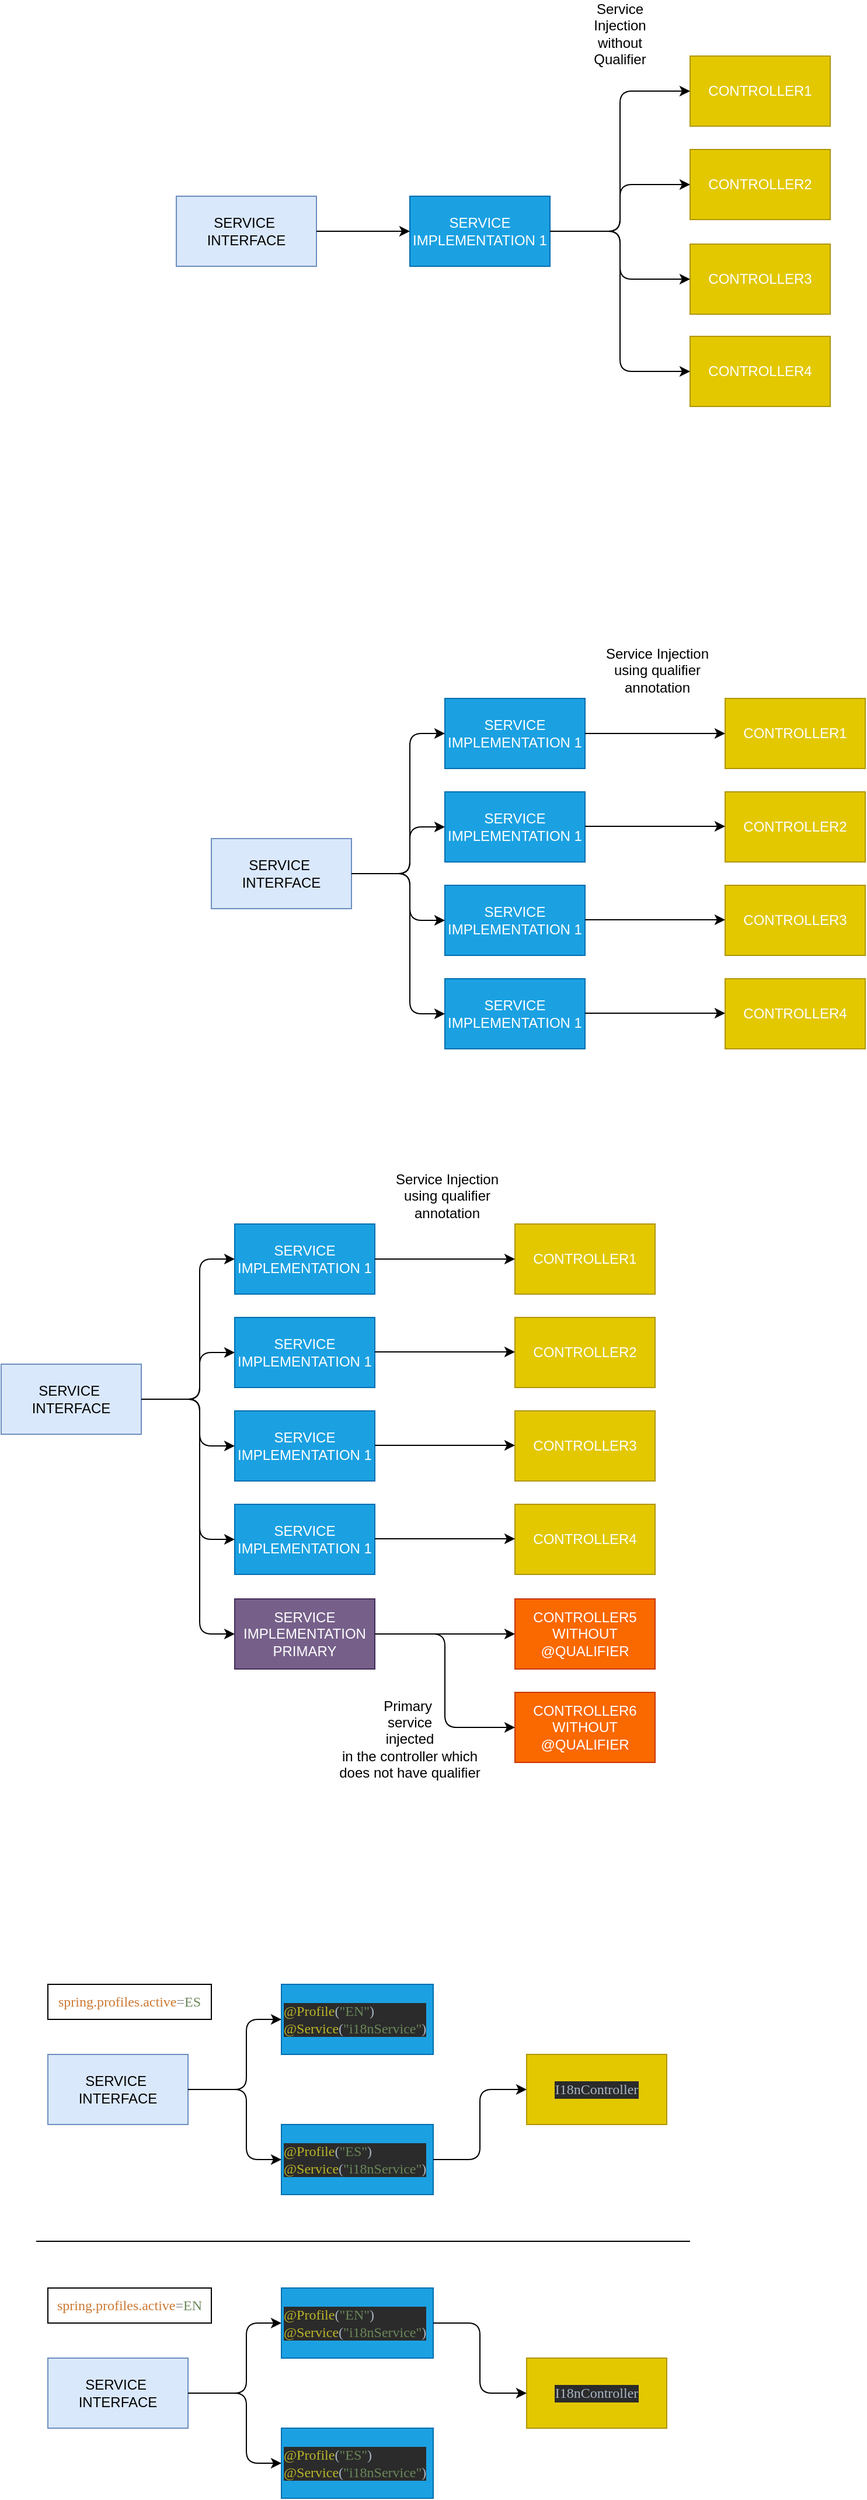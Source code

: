 <mxfile version="13.6.4" type="device"><diagram id="x1-xS2fN6bJ3fBWfXBaw" name="Page-1"><mxGraphModel dx="925" dy="502" grid="1" gridSize="10" guides="1" tooltips="1" connect="1" arrows="1" fold="1" page="1" pageScale="1" pageWidth="3300" pageHeight="4681" math="0" shadow="0"><root><mxCell id="0"/><mxCell id="1" parent="0"/><mxCell id="rMIEhUUxJc8bwgozo3PN-22" value="" style="group" vertex="1" connectable="0" parent="1"><mxGeometry x="390" y="670" width="560" height="349" as="geometry"/></mxCell><mxCell id="rMIEhUUxJc8bwgozo3PN-20" value="Service Injection using qualifier&lt;br&gt;annotation" style="text;html=1;strokeColor=none;fillColor=none;align=center;verticalAlign=middle;whiteSpace=wrap;rounded=0;" vertex="1" parent="rMIEhUUxJc8bwgozo3PN-22"><mxGeometry x="332" width="100" height="49" as="geometry"/></mxCell><mxCell id="rMIEhUUxJc8bwgozo3PN-21" value="" style="group" vertex="1" connectable="0" parent="rMIEhUUxJc8bwgozo3PN-22"><mxGeometry y="49" width="560" height="300" as="geometry"/></mxCell><mxCell id="rMIEhUUxJc8bwgozo3PN-1" value="SERVICE&amp;nbsp;&lt;br&gt;INTERFACE" style="rounded=0;whiteSpace=wrap;html=1;fillColor=#dae8fc;strokeColor=#6c8ebf;" vertex="1" parent="rMIEhUUxJc8bwgozo3PN-21"><mxGeometry y="120" width="120" height="60" as="geometry"/></mxCell><mxCell id="rMIEhUUxJc8bwgozo3PN-2" value="SERVICE&lt;br&gt;IMPLEMENTATION 1" style="rounded=0;whiteSpace=wrap;html=1;fillColor=#1ba1e2;strokeColor=#006EAF;fontColor=#ffffff;" vertex="1" parent="rMIEhUUxJc8bwgozo3PN-21"><mxGeometry x="200" width="120" height="60" as="geometry"/></mxCell><mxCell id="rMIEhUUxJc8bwgozo3PN-3" value="SERVICE&lt;br&gt;IMPLEMENTATION 1" style="rounded=0;whiteSpace=wrap;html=1;fillColor=#1ba1e2;strokeColor=#006EAF;fontColor=#ffffff;" vertex="1" parent="rMIEhUUxJc8bwgozo3PN-21"><mxGeometry x="200" y="80" width="120" height="60" as="geometry"/></mxCell><mxCell id="rMIEhUUxJc8bwgozo3PN-4" value="SERVICE&lt;br&gt;IMPLEMENTATION 1" style="rounded=0;whiteSpace=wrap;html=1;fillColor=#1ba1e2;strokeColor=#006EAF;fontColor=#ffffff;" vertex="1" parent="rMIEhUUxJc8bwgozo3PN-21"><mxGeometry x="200" y="160" width="120" height="60" as="geometry"/></mxCell><mxCell id="rMIEhUUxJc8bwgozo3PN-5" value="SERVICE&lt;br&gt;IMPLEMENTATION 1" style="rounded=0;whiteSpace=wrap;html=1;fillColor=#1ba1e2;strokeColor=#006EAF;fontColor=#ffffff;" vertex="1" parent="rMIEhUUxJc8bwgozo3PN-21"><mxGeometry x="200" y="240" width="120" height="60" as="geometry"/></mxCell><mxCell id="rMIEhUUxJc8bwgozo3PN-6" value="CONTROLLER1" style="rounded=0;whiteSpace=wrap;html=1;fillColor=#e3c800;strokeColor=#B09500;fontColor=#ffffff;" vertex="1" parent="rMIEhUUxJc8bwgozo3PN-21"><mxGeometry x="440" width="120" height="60" as="geometry"/></mxCell><mxCell id="rMIEhUUxJc8bwgozo3PN-7" value="CONTROLLER2" style="rounded=0;whiteSpace=wrap;html=1;fillColor=#e3c800;strokeColor=#B09500;fontColor=#ffffff;" vertex="1" parent="rMIEhUUxJc8bwgozo3PN-21"><mxGeometry x="440" y="80" width="120" height="60" as="geometry"/></mxCell><mxCell id="rMIEhUUxJc8bwgozo3PN-8" value="CONTROLLER3" style="rounded=0;whiteSpace=wrap;html=1;fillColor=#e3c800;strokeColor=#B09500;fontColor=#ffffff;" vertex="1" parent="rMIEhUUxJc8bwgozo3PN-21"><mxGeometry x="440" y="160" width="120" height="60" as="geometry"/></mxCell><mxCell id="rMIEhUUxJc8bwgozo3PN-9" value="CONTROLLER4" style="rounded=0;whiteSpace=wrap;html=1;fillColor=#e3c800;strokeColor=#B09500;fontColor=#ffffff;" vertex="1" parent="rMIEhUUxJc8bwgozo3PN-21"><mxGeometry x="440" y="240" width="120" height="60" as="geometry"/></mxCell><mxCell id="rMIEhUUxJc8bwgozo3PN-10" value="" style="endArrow=classic;html=1;exitX=1;exitY=0.5;exitDx=0;exitDy=0;entryX=0;entryY=0.5;entryDx=0;entryDy=0;" edge="1" parent="rMIEhUUxJc8bwgozo3PN-21" source="rMIEhUUxJc8bwgozo3PN-1" target="rMIEhUUxJc8bwgozo3PN-2"><mxGeometry width="50" height="50" relative="1" as="geometry"><mxPoint x="310" y="150" as="sourcePoint"/><mxPoint x="360" y="100" as="targetPoint"/><Array as="points"><mxPoint x="170" y="150"/><mxPoint x="170" y="30"/></Array></mxGeometry></mxCell><mxCell id="rMIEhUUxJc8bwgozo3PN-13" value="" style="endArrow=classic;html=1;entryX=0;entryY=0.5;entryDx=0;entryDy=0;" edge="1" parent="rMIEhUUxJc8bwgozo3PN-21" target="rMIEhUUxJc8bwgozo3PN-3"><mxGeometry width="50" height="50" relative="1" as="geometry"><mxPoint x="120" y="150" as="sourcePoint"/><mxPoint x="170" y="100" as="targetPoint"/><Array as="points"><mxPoint x="170" y="150"/><mxPoint x="170" y="110"/></Array></mxGeometry></mxCell><mxCell id="rMIEhUUxJc8bwgozo3PN-14" value="" style="endArrow=classic;html=1;exitX=1;exitY=0.5;exitDx=0;exitDy=0;entryX=0;entryY=0.5;entryDx=0;entryDy=0;" edge="1" parent="rMIEhUUxJc8bwgozo3PN-21" source="rMIEhUUxJc8bwgozo3PN-1" target="rMIEhUUxJc8bwgozo3PN-4"><mxGeometry width="50" height="50" relative="1" as="geometry"><mxPoint x="310" y="150" as="sourcePoint"/><mxPoint x="360" y="100" as="targetPoint"/><Array as="points"><mxPoint x="170" y="150"/><mxPoint x="170" y="190"/></Array></mxGeometry></mxCell><mxCell id="rMIEhUUxJc8bwgozo3PN-15" value="" style="endArrow=classic;html=1;exitX=1;exitY=0.5;exitDx=0;exitDy=0;entryX=0;entryY=0.5;entryDx=0;entryDy=0;" edge="1" parent="rMIEhUUxJc8bwgozo3PN-21" source="rMIEhUUxJc8bwgozo3PN-1" target="rMIEhUUxJc8bwgozo3PN-5"><mxGeometry width="50" height="50" relative="1" as="geometry"><mxPoint x="310" y="150" as="sourcePoint"/><mxPoint x="360" y="100" as="targetPoint"/><Array as="points"><mxPoint x="170" y="150"/><mxPoint x="170" y="270"/></Array></mxGeometry></mxCell><mxCell id="rMIEhUUxJc8bwgozo3PN-16" value="" style="endArrow=classic;html=1;exitX=1;exitY=0.5;exitDx=0;exitDy=0;entryX=0;entryY=0.5;entryDx=0;entryDy=0;" edge="1" parent="rMIEhUUxJc8bwgozo3PN-21" source="rMIEhUUxJc8bwgozo3PN-2" target="rMIEhUUxJc8bwgozo3PN-6"><mxGeometry width="50" height="50" relative="1" as="geometry"><mxPoint x="310" y="150" as="sourcePoint"/><mxPoint x="360" y="100" as="targetPoint"/></mxGeometry></mxCell><mxCell id="rMIEhUUxJc8bwgozo3PN-17" value="" style="endArrow=classic;html=1;exitX=1;exitY=0.5;exitDx=0;exitDy=0;entryX=0;entryY=0.5;entryDx=0;entryDy=0;" edge="1" parent="rMIEhUUxJc8bwgozo3PN-21"><mxGeometry width="50" height="50" relative="1" as="geometry"><mxPoint x="320" y="109.5" as="sourcePoint"/><mxPoint x="440" y="109.5" as="targetPoint"/></mxGeometry></mxCell><mxCell id="rMIEhUUxJc8bwgozo3PN-18" value="" style="endArrow=classic;html=1;exitX=1;exitY=0.5;exitDx=0;exitDy=0;entryX=0;entryY=0.5;entryDx=0;entryDy=0;" edge="1" parent="rMIEhUUxJc8bwgozo3PN-21"><mxGeometry width="50" height="50" relative="1" as="geometry"><mxPoint x="320" y="189.5" as="sourcePoint"/><mxPoint x="440" y="189.5" as="targetPoint"/></mxGeometry></mxCell><mxCell id="rMIEhUUxJc8bwgozo3PN-19" value="" style="endArrow=classic;html=1;exitX=1;exitY=0.5;exitDx=0;exitDy=0;entryX=0;entryY=0.5;entryDx=0;entryDy=0;" edge="1" parent="rMIEhUUxJc8bwgozo3PN-21"><mxGeometry width="50" height="50" relative="1" as="geometry"><mxPoint x="320" y="269.5" as="sourcePoint"/><mxPoint x="440" y="269.5" as="targetPoint"/></mxGeometry></mxCell><mxCell id="rMIEhUUxJc8bwgozo3PN-29" value="" style="group" vertex="1" connectable="0" parent="1"><mxGeometry x="360" y="169" width="560" height="300" as="geometry"/></mxCell><mxCell id="rMIEhUUxJc8bwgozo3PN-30" value="SERVICE&amp;nbsp;&lt;br&gt;INTERFACE" style="rounded=0;whiteSpace=wrap;html=1;fillColor=#dae8fc;strokeColor=#6c8ebf;" vertex="1" parent="rMIEhUUxJc8bwgozo3PN-29"><mxGeometry y="120" width="120" height="60" as="geometry"/></mxCell><mxCell id="rMIEhUUxJc8bwgozo3PN-31" value="SERVICE&lt;br&gt;IMPLEMENTATION 1" style="rounded=0;whiteSpace=wrap;html=1;fillColor=#1ba1e2;strokeColor=#006EAF;fontColor=#ffffff;" vertex="1" parent="rMIEhUUxJc8bwgozo3PN-29"><mxGeometry x="200" y="120" width="120" height="60" as="geometry"/></mxCell><mxCell id="rMIEhUUxJc8bwgozo3PN-35" value="CONTROLLER1" style="rounded=0;whiteSpace=wrap;html=1;fillColor=#e3c800;strokeColor=#B09500;fontColor=#ffffff;" vertex="1" parent="rMIEhUUxJc8bwgozo3PN-29"><mxGeometry x="440" width="120" height="60" as="geometry"/></mxCell><mxCell id="rMIEhUUxJc8bwgozo3PN-36" value="CONTROLLER2" style="rounded=0;whiteSpace=wrap;html=1;fillColor=#e3c800;strokeColor=#B09500;fontColor=#ffffff;" vertex="1" parent="rMIEhUUxJc8bwgozo3PN-29"><mxGeometry x="440" y="80" width="120" height="60" as="geometry"/></mxCell><mxCell id="rMIEhUUxJc8bwgozo3PN-39" value="" style="endArrow=classic;html=1;exitX=1;exitY=0.5;exitDx=0;exitDy=0;entryX=0;entryY=0.5;entryDx=0;entryDy=0;" edge="1" parent="rMIEhUUxJc8bwgozo3PN-29" source="rMIEhUUxJc8bwgozo3PN-30" target="rMIEhUUxJc8bwgozo3PN-31"><mxGeometry width="50" height="50" relative="1" as="geometry"><mxPoint x="310" y="150" as="sourcePoint"/><mxPoint x="360" y="100" as="targetPoint"/><Array as="points"><mxPoint x="170" y="150"/></Array></mxGeometry></mxCell><mxCell id="rMIEhUUxJc8bwgozo3PN-43" value="" style="endArrow=classic;html=1;exitX=1;exitY=0.5;exitDx=0;exitDy=0;entryX=0;entryY=0.5;entryDx=0;entryDy=0;" edge="1" parent="rMIEhUUxJc8bwgozo3PN-29" source="rMIEhUUxJc8bwgozo3PN-31" target="rMIEhUUxJc8bwgozo3PN-35"><mxGeometry width="50" height="50" relative="1" as="geometry"><mxPoint x="310" y="150" as="sourcePoint"/><mxPoint x="360" y="100" as="targetPoint"/><Array as="points"><mxPoint x="380" y="150"/><mxPoint x="380" y="30"/></Array></mxGeometry></mxCell><mxCell id="rMIEhUUxJc8bwgozo3PN-55" value="CONTROLLER3" style="rounded=0;whiteSpace=wrap;html=1;fillColor=#e3c800;strokeColor=#B09500;fontColor=#ffffff;" vertex="1" parent="rMIEhUUxJc8bwgozo3PN-29"><mxGeometry x="440" y="161" width="120" height="60" as="geometry"/></mxCell><mxCell id="rMIEhUUxJc8bwgozo3PN-54" value="CONTROLLER4" style="rounded=0;whiteSpace=wrap;html=1;fillColor=#e3c800;strokeColor=#B09500;fontColor=#ffffff;" vertex="1" parent="rMIEhUUxJc8bwgozo3PN-29"><mxGeometry x="440" y="240" width="120" height="60" as="geometry"/></mxCell><mxCell id="rMIEhUUxJc8bwgozo3PN-56" value="" style="endArrow=classic;html=1;entryX=0;entryY=0.5;entryDx=0;entryDy=0;exitX=1;exitY=0.5;exitDx=0;exitDy=0;" edge="1" parent="rMIEhUUxJc8bwgozo3PN-29" source="rMIEhUUxJc8bwgozo3PN-31" target="rMIEhUUxJc8bwgozo3PN-36"><mxGeometry width="50" height="50" relative="1" as="geometry"><mxPoint x="200" y="181" as="sourcePoint"/><mxPoint x="250" y="131" as="targetPoint"/><Array as="points"><mxPoint x="380" y="150"/><mxPoint x="380" y="110"/></Array></mxGeometry></mxCell><mxCell id="rMIEhUUxJc8bwgozo3PN-57" value="" style="endArrow=classic;html=1;entryX=0;entryY=0.5;entryDx=0;entryDy=0;exitX=1;exitY=0.5;exitDx=0;exitDy=0;" edge="1" parent="rMIEhUUxJc8bwgozo3PN-29" source="rMIEhUUxJc8bwgozo3PN-31" target="rMIEhUUxJc8bwgozo3PN-55"><mxGeometry width="50" height="50" relative="1" as="geometry"><mxPoint x="200" y="181" as="sourcePoint"/><mxPoint x="250" y="131" as="targetPoint"/><Array as="points"><mxPoint x="380" y="150"/><mxPoint x="380" y="191"/></Array></mxGeometry></mxCell><mxCell id="rMIEhUUxJc8bwgozo3PN-58" value="" style="endArrow=classic;html=1;entryX=0;entryY=0.5;entryDx=0;entryDy=0;exitX=1;exitY=0.5;exitDx=0;exitDy=0;" edge="1" parent="rMIEhUUxJc8bwgozo3PN-29" source="rMIEhUUxJc8bwgozo3PN-31" target="rMIEhUUxJc8bwgozo3PN-54"><mxGeometry width="50" height="50" relative="1" as="geometry"><mxPoint x="200" y="181" as="sourcePoint"/><mxPoint x="250" y="131" as="targetPoint"/><Array as="points"><mxPoint x="380" y="150"/><mxPoint x="380" y="270"/></Array></mxGeometry></mxCell><mxCell id="rMIEhUUxJc8bwgozo3PN-59" value="Service Injection without&lt;br&gt;Qualifier" style="text;html=1;strokeColor=none;fillColor=none;align=center;verticalAlign=middle;whiteSpace=wrap;rounded=0;" vertex="1" parent="1"><mxGeometry x="720" y="140" width="40" height="20" as="geometry"/></mxCell><mxCell id="rMIEhUUxJc8bwgozo3PN-60" value="" style="group" vertex="1" connectable="0" parent="1"><mxGeometry x="210" y="1120" width="560" height="349" as="geometry"/></mxCell><mxCell id="rMIEhUUxJc8bwgozo3PN-61" value="Service Injection using qualifier&lt;br&gt;annotation" style="text;html=1;strokeColor=none;fillColor=none;align=center;verticalAlign=middle;whiteSpace=wrap;rounded=0;" vertex="1" parent="rMIEhUUxJc8bwgozo3PN-60"><mxGeometry x="332" width="100" height="49" as="geometry"/></mxCell><mxCell id="rMIEhUUxJc8bwgozo3PN-62" value="" style="group" vertex="1" connectable="0" parent="rMIEhUUxJc8bwgozo3PN-60"><mxGeometry y="49" width="560" height="300" as="geometry"/></mxCell><mxCell id="rMIEhUUxJc8bwgozo3PN-63" value="SERVICE&amp;nbsp;&lt;br&gt;INTERFACE" style="rounded=0;whiteSpace=wrap;html=1;fillColor=#dae8fc;strokeColor=#6c8ebf;" vertex="1" parent="rMIEhUUxJc8bwgozo3PN-62"><mxGeometry y="120" width="120" height="60" as="geometry"/></mxCell><mxCell id="rMIEhUUxJc8bwgozo3PN-64" value="SERVICE&lt;br&gt;IMPLEMENTATION 1" style="rounded=0;whiteSpace=wrap;html=1;fillColor=#1ba1e2;strokeColor=#006EAF;fontColor=#ffffff;" vertex="1" parent="rMIEhUUxJc8bwgozo3PN-62"><mxGeometry x="200" width="120" height="60" as="geometry"/></mxCell><mxCell id="rMIEhUUxJc8bwgozo3PN-65" value="SERVICE&lt;br&gt;IMPLEMENTATION 1" style="rounded=0;whiteSpace=wrap;html=1;fillColor=#1ba1e2;strokeColor=#006EAF;fontColor=#ffffff;" vertex="1" parent="rMIEhUUxJc8bwgozo3PN-62"><mxGeometry x="200" y="80" width="120" height="60" as="geometry"/></mxCell><mxCell id="rMIEhUUxJc8bwgozo3PN-66" value="SERVICE&lt;br&gt;IMPLEMENTATION 1" style="rounded=0;whiteSpace=wrap;html=1;fillColor=#1ba1e2;strokeColor=#006EAF;fontColor=#ffffff;" vertex="1" parent="rMIEhUUxJc8bwgozo3PN-62"><mxGeometry x="200" y="160" width="120" height="60" as="geometry"/></mxCell><mxCell id="rMIEhUUxJc8bwgozo3PN-67" value="SERVICE&lt;br&gt;IMPLEMENTATION 1" style="rounded=0;whiteSpace=wrap;html=1;fillColor=#1ba1e2;strokeColor=#006EAF;fontColor=#ffffff;" vertex="1" parent="rMIEhUUxJc8bwgozo3PN-62"><mxGeometry x="200" y="240" width="120" height="60" as="geometry"/></mxCell><mxCell id="rMIEhUUxJc8bwgozo3PN-68" value="CONTROLLER1" style="rounded=0;whiteSpace=wrap;html=1;fillColor=#e3c800;strokeColor=#B09500;fontColor=#ffffff;" vertex="1" parent="rMIEhUUxJc8bwgozo3PN-62"><mxGeometry x="440" width="120" height="60" as="geometry"/></mxCell><mxCell id="rMIEhUUxJc8bwgozo3PN-69" value="CONTROLLER2" style="rounded=0;whiteSpace=wrap;html=1;fillColor=#e3c800;strokeColor=#B09500;fontColor=#ffffff;" vertex="1" parent="rMIEhUUxJc8bwgozo3PN-62"><mxGeometry x="440" y="80" width="120" height="60" as="geometry"/></mxCell><mxCell id="rMIEhUUxJc8bwgozo3PN-70" value="CONTROLLER3" style="rounded=0;whiteSpace=wrap;html=1;fillColor=#e3c800;strokeColor=#B09500;fontColor=#ffffff;" vertex="1" parent="rMIEhUUxJc8bwgozo3PN-62"><mxGeometry x="440" y="160" width="120" height="60" as="geometry"/></mxCell><mxCell id="rMIEhUUxJc8bwgozo3PN-71" value="CONTROLLER4" style="rounded=0;whiteSpace=wrap;html=1;fillColor=#e3c800;strokeColor=#B09500;fontColor=#ffffff;" vertex="1" parent="rMIEhUUxJc8bwgozo3PN-62"><mxGeometry x="440" y="240" width="120" height="60" as="geometry"/></mxCell><mxCell id="rMIEhUUxJc8bwgozo3PN-72" value="" style="endArrow=classic;html=1;exitX=1;exitY=0.5;exitDx=0;exitDy=0;entryX=0;entryY=0.5;entryDx=0;entryDy=0;" edge="1" parent="rMIEhUUxJc8bwgozo3PN-62" source="rMIEhUUxJc8bwgozo3PN-63" target="rMIEhUUxJc8bwgozo3PN-64"><mxGeometry width="50" height="50" relative="1" as="geometry"><mxPoint x="310" y="150" as="sourcePoint"/><mxPoint x="360" y="100" as="targetPoint"/><Array as="points"><mxPoint x="170" y="150"/><mxPoint x="170" y="30"/></Array></mxGeometry></mxCell><mxCell id="rMIEhUUxJc8bwgozo3PN-73" value="" style="endArrow=classic;html=1;entryX=0;entryY=0.5;entryDx=0;entryDy=0;" edge="1" parent="rMIEhUUxJc8bwgozo3PN-62" target="rMIEhUUxJc8bwgozo3PN-65"><mxGeometry width="50" height="50" relative="1" as="geometry"><mxPoint x="120" y="150" as="sourcePoint"/><mxPoint x="170" y="100" as="targetPoint"/><Array as="points"><mxPoint x="170" y="150"/><mxPoint x="170" y="110"/></Array></mxGeometry></mxCell><mxCell id="rMIEhUUxJc8bwgozo3PN-74" value="" style="endArrow=classic;html=1;exitX=1;exitY=0.5;exitDx=0;exitDy=0;entryX=0;entryY=0.5;entryDx=0;entryDy=0;" edge="1" parent="rMIEhUUxJc8bwgozo3PN-62" source="rMIEhUUxJc8bwgozo3PN-63" target="rMIEhUUxJc8bwgozo3PN-66"><mxGeometry width="50" height="50" relative="1" as="geometry"><mxPoint x="310" y="150" as="sourcePoint"/><mxPoint x="360" y="100" as="targetPoint"/><Array as="points"><mxPoint x="170" y="150"/><mxPoint x="170" y="190"/></Array></mxGeometry></mxCell><mxCell id="rMIEhUUxJc8bwgozo3PN-75" value="" style="endArrow=classic;html=1;exitX=1;exitY=0.5;exitDx=0;exitDy=0;entryX=0;entryY=0.5;entryDx=0;entryDy=0;" edge="1" parent="rMIEhUUxJc8bwgozo3PN-62" source="rMIEhUUxJc8bwgozo3PN-63" target="rMIEhUUxJc8bwgozo3PN-67"><mxGeometry width="50" height="50" relative="1" as="geometry"><mxPoint x="310" y="150" as="sourcePoint"/><mxPoint x="360" y="100" as="targetPoint"/><Array as="points"><mxPoint x="170" y="150"/><mxPoint x="170" y="270"/></Array></mxGeometry></mxCell><mxCell id="rMIEhUUxJc8bwgozo3PN-76" value="" style="endArrow=classic;html=1;exitX=1;exitY=0.5;exitDx=0;exitDy=0;entryX=0;entryY=0.5;entryDx=0;entryDy=0;" edge="1" parent="rMIEhUUxJc8bwgozo3PN-62" source="rMIEhUUxJc8bwgozo3PN-64" target="rMIEhUUxJc8bwgozo3PN-68"><mxGeometry width="50" height="50" relative="1" as="geometry"><mxPoint x="310" y="150" as="sourcePoint"/><mxPoint x="360" y="100" as="targetPoint"/></mxGeometry></mxCell><mxCell id="rMIEhUUxJc8bwgozo3PN-77" value="" style="endArrow=classic;html=1;exitX=1;exitY=0.5;exitDx=0;exitDy=0;entryX=0;entryY=0.5;entryDx=0;entryDy=0;" edge="1" parent="rMIEhUUxJc8bwgozo3PN-62"><mxGeometry width="50" height="50" relative="1" as="geometry"><mxPoint x="320" y="109.5" as="sourcePoint"/><mxPoint x="440" y="109.5" as="targetPoint"/></mxGeometry></mxCell><mxCell id="rMIEhUUxJc8bwgozo3PN-78" value="" style="endArrow=classic;html=1;exitX=1;exitY=0.5;exitDx=0;exitDy=0;entryX=0;entryY=0.5;entryDx=0;entryDy=0;" edge="1" parent="rMIEhUUxJc8bwgozo3PN-62"><mxGeometry width="50" height="50" relative="1" as="geometry"><mxPoint x="320" y="189.5" as="sourcePoint"/><mxPoint x="440" y="189.5" as="targetPoint"/></mxGeometry></mxCell><mxCell id="rMIEhUUxJc8bwgozo3PN-79" value="" style="endArrow=classic;html=1;exitX=1;exitY=0.5;exitDx=0;exitDy=0;entryX=0;entryY=0.5;entryDx=0;entryDy=0;" edge="1" parent="rMIEhUUxJc8bwgozo3PN-62"><mxGeometry width="50" height="50" relative="1" as="geometry"><mxPoint x="320" y="269.5" as="sourcePoint"/><mxPoint x="440" y="269.5" as="targetPoint"/></mxGeometry></mxCell><mxCell id="rMIEhUUxJc8bwgozo3PN-80" value="SERVICE&lt;br&gt;IMPLEMENTATION&lt;br&gt;PRIMARY" style="rounded=0;whiteSpace=wrap;html=1;fillColor=#76608a;strokeColor=#432D57;fontColor=#ffffff;" vertex="1" parent="1"><mxGeometry x="410" y="1490" width="120" height="60" as="geometry"/></mxCell><mxCell id="rMIEhUUxJc8bwgozo3PN-81" value="CONTROLLER5&lt;br&gt;WITHOUT&lt;br&gt;@QUALIFIER" style="rounded=0;whiteSpace=wrap;html=1;fillColor=#fa6800;strokeColor=#C73500;fontColor=#ffffff;" vertex="1" parent="1"><mxGeometry x="650" y="1490" width="120" height="60" as="geometry"/></mxCell><mxCell id="rMIEhUUxJc8bwgozo3PN-82" value="CONTROLLER6&lt;br&gt;WITHOUT&lt;br&gt;@QUALIFIER" style="rounded=0;whiteSpace=wrap;html=1;fillColor=#fa6800;strokeColor=#C73500;fontColor=#ffffff;" vertex="1" parent="1"><mxGeometry x="650" y="1570" width="120" height="60" as="geometry"/></mxCell><mxCell id="rMIEhUUxJc8bwgozo3PN-83" value="" style="endArrow=classic;html=1;exitX=1;exitY=0.5;exitDx=0;exitDy=0;entryX=0;entryY=0.5;entryDx=0;entryDy=0;" edge="1" parent="1" source="rMIEhUUxJc8bwgozo3PN-63" target="rMIEhUUxJc8bwgozo3PN-80"><mxGeometry width="50" height="50" relative="1" as="geometry"><mxPoint x="570" y="1480" as="sourcePoint"/><mxPoint x="620" y="1430" as="targetPoint"/><Array as="points"><mxPoint x="380" y="1319"/><mxPoint x="380" y="1520"/></Array></mxGeometry></mxCell><mxCell id="rMIEhUUxJc8bwgozo3PN-84" value="" style="endArrow=classic;html=1;exitX=1;exitY=0.5;exitDx=0;exitDy=0;entryX=0;entryY=0.5;entryDx=0;entryDy=0;" edge="1" parent="1" source="rMIEhUUxJc8bwgozo3PN-80" target="rMIEhUUxJc8bwgozo3PN-81"><mxGeometry width="50" height="50" relative="1" as="geometry"><mxPoint x="570" y="1480" as="sourcePoint"/><mxPoint x="620" y="1430" as="targetPoint"/></mxGeometry></mxCell><mxCell id="rMIEhUUxJc8bwgozo3PN-85" value="" style="endArrow=classic;html=1;exitX=1;exitY=0.5;exitDx=0;exitDy=0;entryX=0;entryY=0.5;entryDx=0;entryDy=0;" edge="1" parent="1" source="rMIEhUUxJc8bwgozo3PN-80" target="rMIEhUUxJc8bwgozo3PN-82"><mxGeometry width="50" height="50" relative="1" as="geometry"><mxPoint x="570" y="1480" as="sourcePoint"/><mxPoint x="620" y="1430" as="targetPoint"/><Array as="points"><mxPoint x="590" y="1520"/><mxPoint x="590" y="1600"/></Array></mxGeometry></mxCell><mxCell id="rMIEhUUxJc8bwgozo3PN-86" value="Primary&amp;nbsp;&lt;br&gt;service&lt;br&gt;injected&lt;br&gt;in the controller which does not have qualifier" style="text;html=1;strokeColor=none;fillColor=none;align=center;verticalAlign=middle;whiteSpace=wrap;rounded=0;" vertex="1" parent="1"><mxGeometry x="490" y="1600" width="140" height="20" as="geometry"/></mxCell><mxCell id="rMIEhUUxJc8bwgozo3PN-107" value="" style="group" vertex="1" connectable="0" parent="1"><mxGeometry x="250" y="1760" width="560" height="300" as="geometry"/></mxCell><mxCell id="rMIEhUUxJc8bwgozo3PN-108" value="SERVICE&amp;nbsp;&lt;br&gt;INTERFACE" style="rounded=0;whiteSpace=wrap;html=1;fillColor=#dae8fc;strokeColor=#6c8ebf;" vertex="1" parent="rMIEhUUxJc8bwgozo3PN-107"><mxGeometry y="120" width="120" height="60" as="geometry"/></mxCell><mxCell id="rMIEhUUxJc8bwgozo3PN-109" value="&lt;pre style=&quot;background-color: #2b2b2b ; color: #a9b7c6 ; font-family: &amp;#34;jetbrains mono&amp;#34; ; font-size: 9 8pt&quot;&gt;&lt;span style=&quot;color: #bbb529&quot;&gt;@Profile&lt;/span&gt;(&lt;span style=&quot;color: #6a8759&quot;&gt;&quot;EN&quot;&lt;/span&gt;)&lt;br&gt;&lt;span style=&quot;color: #bbb529&quot;&gt;@Service&lt;/span&gt;(&lt;span style=&quot;color: #6a8759&quot;&gt;&quot;i18nService&quot;&lt;/span&gt;)&lt;/pre&gt;" style="rounded=0;whiteSpace=wrap;html=1;fillColor=#1ba1e2;strokeColor=#006EAF;fontColor=#ffffff;align=left;" vertex="1" parent="rMIEhUUxJc8bwgozo3PN-107"><mxGeometry x="200" y="60" width="130" height="60" as="geometry"/></mxCell><mxCell id="rMIEhUUxJc8bwgozo3PN-110" value="&lt;pre style=&quot;background-color: #2b2b2b ; color: #a9b7c6 ; font-family: &amp;#34;jetbrains mono&amp;#34; ; font-size: 9 8pt&quot;&gt;&lt;div&gt;&lt;span style=&quot;white-space: normal ; color: rgb(187 , 181 , 41)&quot;&gt;@Profile&lt;/span&gt;&lt;span style=&quot;white-space: normal&quot;&gt;(&lt;/span&gt;&lt;span style=&quot;white-space: normal ; color: rgb(106 , 135 , 89)&quot;&gt;&quot;ES&quot;&lt;/span&gt;&lt;span style=&quot;white-space: normal&quot;&gt;)&lt;/span&gt;&lt;/div&gt;&lt;span style=&quot;color: #bbb529&quot;&gt;&lt;div&gt;&lt;span style=&quot;white-space: normal&quot;&gt;@Service&lt;/span&gt;&lt;span style=&quot;color: rgb(169 , 183 , 198) ; white-space: normal&quot;&gt;(&lt;/span&gt;&lt;span style=&quot;white-space: normal ; color: rgb(106 , 135 , 89)&quot;&gt;&quot;i18nService&quot;&lt;/span&gt;&lt;span style=&quot;color: rgb(169 , 183 , 198) ; white-space: normal&quot;&gt;)&lt;/span&gt;&lt;/div&gt;&lt;/span&gt;&lt;/pre&gt;" style="rounded=0;whiteSpace=wrap;html=1;fillColor=#1ba1e2;strokeColor=#006EAF;fontColor=#ffffff;align=left;" vertex="1" parent="rMIEhUUxJc8bwgozo3PN-107"><mxGeometry x="200" y="180" width="130" height="60" as="geometry"/></mxCell><mxCell id="rMIEhUUxJc8bwgozo3PN-113" value="&lt;pre style=&quot;background-color: #2b2b2b ; color: #a9b7c6 ; font-family: &amp;#34;jetbrains mono&amp;#34; ; font-size: 9 8pt&quot;&gt;I18nController&lt;/pre&gt;" style="rounded=0;whiteSpace=wrap;html=1;fillColor=#e3c800;strokeColor=#B09500;fontColor=#ffffff;" vertex="1" parent="rMIEhUUxJc8bwgozo3PN-107"><mxGeometry x="410" y="120" width="120" height="60" as="geometry"/></mxCell><mxCell id="rMIEhUUxJc8bwgozo3PN-117" value="" style="endArrow=classic;html=1;exitX=1;exitY=0.5;exitDx=0;exitDy=0;entryX=0;entryY=0.5;entryDx=0;entryDy=0;" edge="1" parent="rMIEhUUxJc8bwgozo3PN-107" source="rMIEhUUxJc8bwgozo3PN-108" target="rMIEhUUxJc8bwgozo3PN-109"><mxGeometry width="50" height="50" relative="1" as="geometry"><mxPoint x="310" y="150" as="sourcePoint"/><mxPoint x="360" y="100" as="targetPoint"/><Array as="points"><mxPoint x="170" y="150"/><mxPoint x="170" y="90"/></Array></mxGeometry></mxCell><mxCell id="rMIEhUUxJc8bwgozo3PN-118" value="" style="endArrow=classic;html=1;entryX=0;entryY=0.5;entryDx=0;entryDy=0;" edge="1" parent="rMIEhUUxJc8bwgozo3PN-107" target="rMIEhUUxJc8bwgozo3PN-110"><mxGeometry width="50" height="50" relative="1" as="geometry"><mxPoint x="120" y="150" as="sourcePoint"/><mxPoint x="170" y="100" as="targetPoint"/><Array as="points"><mxPoint x="170" y="150"/><mxPoint x="170" y="210"/></Array></mxGeometry></mxCell><mxCell id="rMIEhUUxJc8bwgozo3PN-127" value="&lt;pre style=&quot;text-align: left ; color: rgb(169 , 183 , 198) ; font-family: &amp;#34;jetbrains mono&amp;#34;&quot;&gt;&lt;span style=&quot;background-color: rgb(255 , 255 , 255)&quot;&gt;&lt;span style=&quot;color: rgb(204 , 120 , 50)&quot;&gt;spring.profiles.active&lt;/span&gt;&lt;span style=&quot;color: rgb(128 , 128 , 128)&quot;&gt;=&lt;/span&gt;&lt;span style=&quot;color: rgb(106 , 135 , 89)&quot;&gt;ES&lt;/span&gt;&lt;/span&gt;&lt;/pre&gt;" style="rounded=0;whiteSpace=wrap;html=1;" vertex="1" parent="rMIEhUUxJc8bwgozo3PN-107"><mxGeometry y="60" width="140" height="30" as="geometry"/></mxCell><mxCell id="rMIEhUUxJc8bwgozo3PN-128" value="" style="endArrow=classic;html=1;exitX=1;exitY=0.5;exitDx=0;exitDy=0;entryX=0;entryY=0.5;entryDx=0;entryDy=0;" edge="1" parent="rMIEhUUxJc8bwgozo3PN-107" source="rMIEhUUxJc8bwgozo3PN-110" target="rMIEhUUxJc8bwgozo3PN-113"><mxGeometry width="50" height="50" relative="1" as="geometry"><mxPoint x="310" y="160" as="sourcePoint"/><mxPoint x="360" y="110" as="targetPoint"/><Array as="points"><mxPoint x="370" y="210"/><mxPoint x="370" y="150"/></Array></mxGeometry></mxCell><mxCell id="rMIEhUUxJc8bwgozo3PN-129" value="SERVICE&amp;nbsp;&lt;br&gt;INTERFACE" style="rounded=0;whiteSpace=wrap;html=1;fillColor=#dae8fc;strokeColor=#6c8ebf;" vertex="1" parent="1"><mxGeometry x="250" y="2140" width="120" height="60" as="geometry"/></mxCell><mxCell id="rMIEhUUxJc8bwgozo3PN-130" value="&lt;pre style=&quot;background-color: #2b2b2b ; color: #a9b7c6 ; font-family: &amp;#34;jetbrains mono&amp;#34; ; font-size: 9 8pt&quot;&gt;&lt;span style=&quot;color: #bbb529&quot;&gt;@Profile&lt;/span&gt;(&lt;span style=&quot;color: #6a8759&quot;&gt;&quot;EN&quot;&lt;/span&gt;)&lt;br&gt;&lt;span style=&quot;color: #bbb529&quot;&gt;@Service&lt;/span&gt;(&lt;span style=&quot;color: #6a8759&quot;&gt;&quot;i18nService&quot;&lt;/span&gt;)&lt;/pre&gt;" style="rounded=0;whiteSpace=wrap;html=1;fillColor=#1ba1e2;strokeColor=#006EAF;fontColor=#ffffff;align=left;" vertex="1" parent="1"><mxGeometry x="450" y="2080" width="130" height="60" as="geometry"/></mxCell><mxCell id="rMIEhUUxJc8bwgozo3PN-131" value="&lt;pre style=&quot;background-color: #2b2b2b ; color: #a9b7c6 ; font-family: &amp;#34;jetbrains mono&amp;#34; ; font-size: 9 8pt&quot;&gt;&lt;div&gt;&lt;span style=&quot;white-space: normal ; color: rgb(187 , 181 , 41)&quot;&gt;@Profile&lt;/span&gt;&lt;span style=&quot;white-space: normal&quot;&gt;(&lt;/span&gt;&lt;span style=&quot;white-space: normal ; color: rgb(106 , 135 , 89)&quot;&gt;&quot;ES&quot;&lt;/span&gt;&lt;span style=&quot;white-space: normal&quot;&gt;)&lt;/span&gt;&lt;/div&gt;&lt;span style=&quot;color: #bbb529&quot;&gt;&lt;div&gt;&lt;span style=&quot;white-space: normal&quot;&gt;@Service&lt;/span&gt;&lt;span style=&quot;color: rgb(169 , 183 , 198) ; white-space: normal&quot;&gt;(&lt;/span&gt;&lt;span style=&quot;white-space: normal ; color: rgb(106 , 135 , 89)&quot;&gt;&quot;i18nService&quot;&lt;/span&gt;&lt;span style=&quot;color: rgb(169 , 183 , 198) ; white-space: normal&quot;&gt;)&lt;/span&gt;&lt;/div&gt;&lt;/span&gt;&lt;/pre&gt;" style="rounded=0;whiteSpace=wrap;html=1;fillColor=#1ba1e2;strokeColor=#006EAF;fontColor=#ffffff;align=left;" vertex="1" parent="1"><mxGeometry x="450" y="2200" width="130" height="60" as="geometry"/></mxCell><mxCell id="rMIEhUUxJc8bwgozo3PN-132" value="&lt;pre style=&quot;background-color: #2b2b2b ; color: #a9b7c6 ; font-family: &amp;#34;jetbrains mono&amp;#34; ; font-size: 9 8pt&quot;&gt;I18nController&lt;/pre&gt;" style="rounded=0;whiteSpace=wrap;html=1;fillColor=#e3c800;strokeColor=#B09500;fontColor=#ffffff;" vertex="1" parent="1"><mxGeometry x="660" y="2140" width="120" height="60" as="geometry"/></mxCell><mxCell id="rMIEhUUxJc8bwgozo3PN-133" value="" style="endArrow=classic;html=1;exitX=1;exitY=0.5;exitDx=0;exitDy=0;entryX=0;entryY=0.5;entryDx=0;entryDy=0;" edge="1" parent="1" source="rMIEhUUxJc8bwgozo3PN-129" target="rMIEhUUxJc8bwgozo3PN-130"><mxGeometry width="50" height="50" relative="1" as="geometry"><mxPoint x="310" y="410" as="sourcePoint"/><mxPoint x="360" y="360" as="targetPoint"/><Array as="points"><mxPoint x="420" y="2170"/><mxPoint x="420" y="2110"/></Array></mxGeometry></mxCell><mxCell id="rMIEhUUxJc8bwgozo3PN-134" value="" style="endArrow=classic;html=1;entryX=0;entryY=0.5;entryDx=0;entryDy=0;" edge="1" parent="1" target="rMIEhUUxJc8bwgozo3PN-131"><mxGeometry width="50" height="50" relative="1" as="geometry"><mxPoint x="370" y="2170" as="sourcePoint"/><mxPoint x="170" y="360" as="targetPoint"/><Array as="points"><mxPoint x="420" y="2170"/><mxPoint x="420" y="2230"/></Array></mxGeometry></mxCell><mxCell id="rMIEhUUxJc8bwgozo3PN-135" value="&lt;pre style=&quot;text-align: left ; color: rgb(169 , 183 , 198) ; font-family: &amp;#34;jetbrains mono&amp;#34;&quot;&gt;&lt;span style=&quot;background-color: rgb(255 , 255 , 255)&quot;&gt;&lt;span style=&quot;color: rgb(204 , 120 , 50)&quot;&gt;spring.profiles.active&lt;/span&gt;&lt;span style=&quot;color: rgb(128 , 128 , 128)&quot;&gt;=&lt;/span&gt;&lt;span style=&quot;color: rgb(106 , 135 , 89)&quot;&gt;EN&lt;/span&gt;&lt;/span&gt;&lt;/pre&gt;" style="rounded=0;whiteSpace=wrap;html=1;" vertex="1" parent="1"><mxGeometry x="250" y="2080" width="140" height="30" as="geometry"/></mxCell><mxCell id="rMIEhUUxJc8bwgozo3PN-137" value="" style="endArrow=classic;html=1;exitX=1;exitY=0.5;exitDx=0;exitDy=0;entryX=0;entryY=0.5;entryDx=0;entryDy=0;" edge="1" parent="1" source="rMIEhUUxJc8bwgozo3PN-130" target="rMIEhUUxJc8bwgozo3PN-132"><mxGeometry width="50" height="50" relative="1" as="geometry"><mxPoint x="560" y="2160" as="sourcePoint"/><mxPoint x="610" y="2110" as="targetPoint"/><Array as="points"><mxPoint x="620" y="2110"/><mxPoint x="620" y="2170"/></Array></mxGeometry></mxCell><mxCell id="rMIEhUUxJc8bwgozo3PN-138" value="" style="endArrow=none;html=1;" edge="1" parent="1"><mxGeometry width="50" height="50" relative="1" as="geometry"><mxPoint x="240" y="2040" as="sourcePoint"/><mxPoint x="800" y="2040" as="targetPoint"/></mxGeometry></mxCell></root></mxGraphModel></diagram></mxfile>